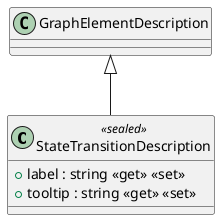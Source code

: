 @startuml
class StateTransitionDescription <<sealed>> {
    + label : string <<get>> <<set>>
    + tooltip : string <<get>> <<set>>
}
GraphElementDescription <|-- StateTransitionDescription
@enduml
